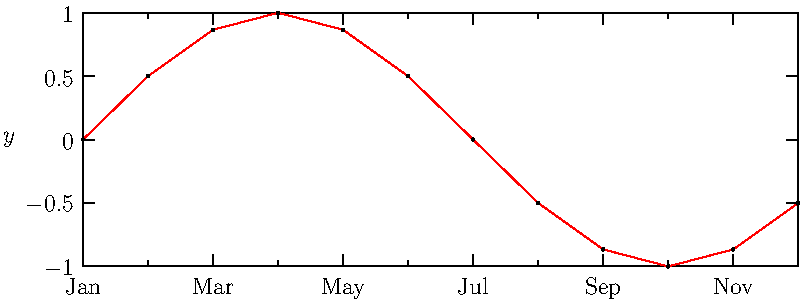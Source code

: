 import graph;

size(400,150,IgnoreAspect);

real[] x=sequence(12);
real[] y=sin(2pi*x/12);

scale(false);

string[] month={"Jan","Feb","Mar","Apr","May","Jun",
		"Jul","Aug","Sep","Oct","Nov","Dec"};

draw(graph(x,y),red,MarkFill[0]);

xaxis(BottomTop,LeftTicks(new string(real x) {
				  return month[round(x % 12)];}));
yaxis("$y$",LeftRight,RightTicks(4));
